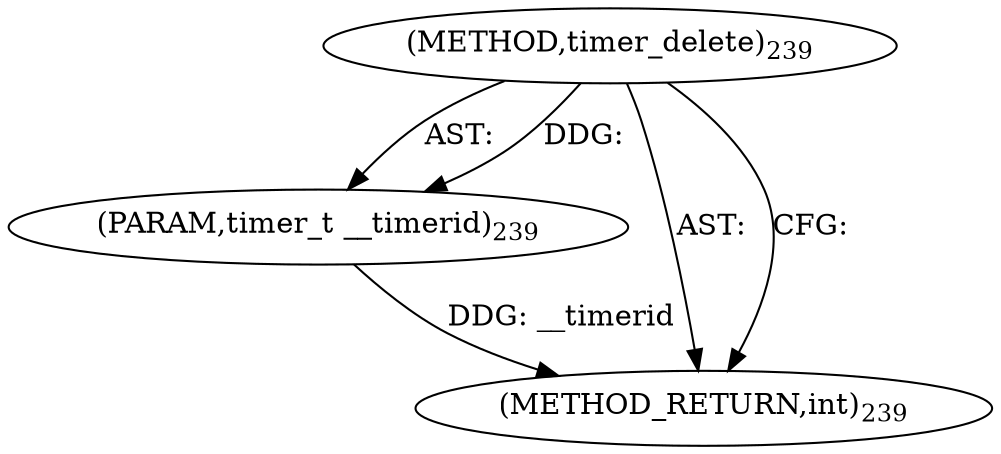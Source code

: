 digraph "timer_delete" {  
"8002" [label = <(METHOD,timer_delete)<SUB>239</SUB>> ]
"8003" [label = <(PARAM,timer_t __timerid)<SUB>239</SUB>> ]
"8004" [label = <(METHOD_RETURN,int)<SUB>239</SUB>> ]
  "8002" -> "8003"  [ label = "AST: "] 
  "8002" -> "8004"  [ label = "AST: "] 
  "8002" -> "8004"  [ label = "CFG: "] 
  "8003" -> "8004"  [ label = "DDG: __timerid"] 
  "8002" -> "8003"  [ label = "DDG: "] 
}
